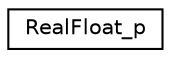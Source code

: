 digraph "Graphical Class Hierarchy"
{
 // INTERACTIVE_SVG=YES
  edge [fontname="Helvetica",fontsize="10",labelfontname="Helvetica",labelfontsize="10"];
  node [fontname="Helvetica",fontsize="10",shape=record];
  rankdir="LR";
  Node1 [label="RealFloat_p",height=0.2,width=0.4,color="black", fillcolor="white", style="filled",URL="$class_standard_interfaces__i_1_1_real_float__p.html"];
}
